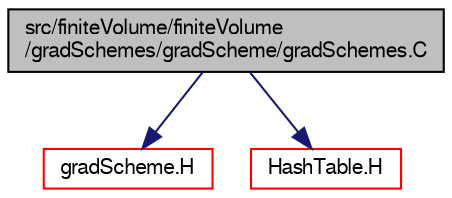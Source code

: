 digraph "src/finiteVolume/finiteVolume/gradSchemes/gradScheme/gradSchemes.C"
{
  bgcolor="transparent";
  edge [fontname="FreeSans",fontsize="10",labelfontname="FreeSans",labelfontsize="10"];
  node [fontname="FreeSans",fontsize="10",shape=record];
  Node0 [label="src/finiteVolume/finiteVolume\l/gradSchemes/gradScheme/gradSchemes.C",height=0.2,width=0.4,color="black", fillcolor="grey75", style="filled", fontcolor="black"];
  Node0 -> Node1 [color="midnightblue",fontsize="10",style="solid",fontname="FreeSans"];
  Node1 [label="gradScheme.H",height=0.2,width=0.4,color="red",URL="$a03116.html"];
  Node0 -> Node76 [color="midnightblue",fontsize="10",style="solid",fontname="FreeSans"];
  Node76 [label="HashTable.H",height=0.2,width=0.4,color="red",URL="$a08477.html"];
}
